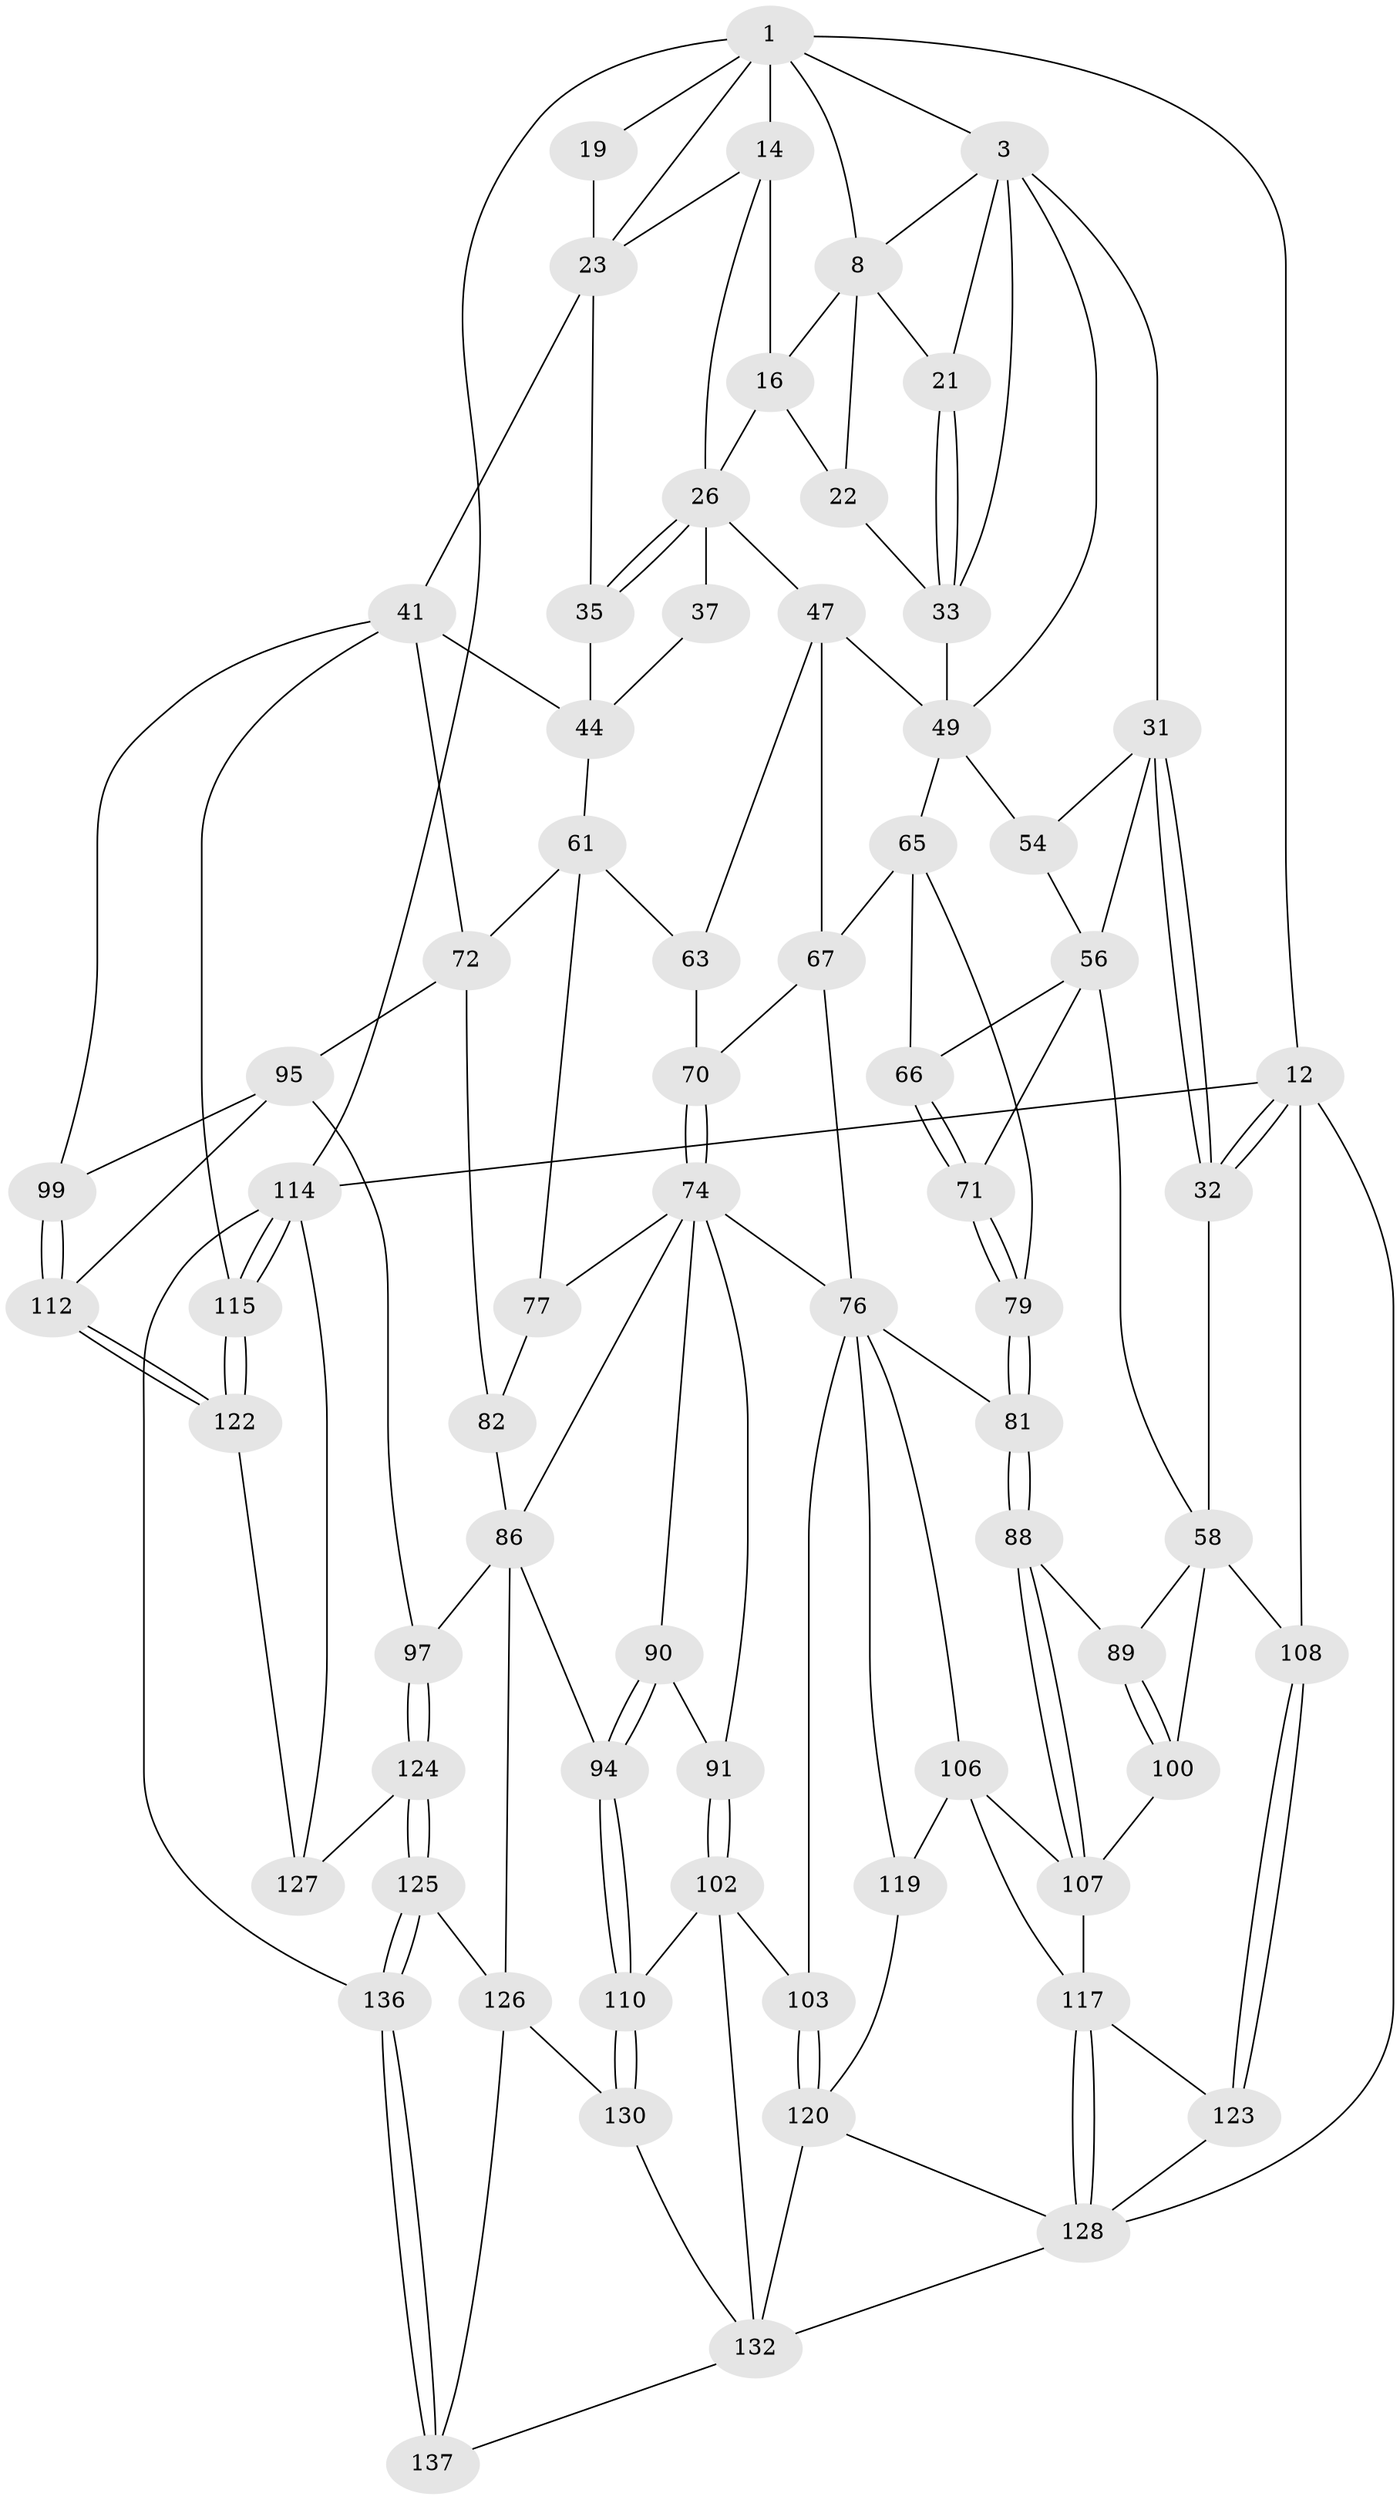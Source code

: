 // original degree distribution, {3: 0.014285714285714285, 4: 0.20714285714285716, 5: 0.5857142857142857, 6: 0.19285714285714287}
// Generated by graph-tools (version 1.1) at 2025/27/03/15/25 16:27:58]
// undirected, 70 vertices, 157 edges
graph export_dot {
graph [start="1"]
  node [color=gray90,style=filled];
  1 [pos="+0.3019338753784805+0",super="+2+6"];
  3 [pos="+0.1419109865050583+0.12638658881527562",super="+4+30"];
  8 [pos="+0.39455505521275025+0.0867775306309344",super="+9"];
  12 [pos="+0+0",super="+109"];
  14 [pos="+0.6881911701538636+0.026600212967936764",super="+15+25"];
  16 [pos="+0.4974464642796129+0.16399073105822093",super="+17"];
  19 [pos="+1+0"];
  21 [pos="+0.2458312576239534+0.1547923797194319"];
  22 [pos="+0.4008244315274277+0.18469490561707944"];
  23 [pos="+0.9125677776211655+0.1444303317350505",super="+40+24"];
  26 [pos="+0.6897574069934685+0.10900713123159973",super="+27"];
  31 [pos="+0.03814587891221562+0.204632021090126",super="+55"];
  32 [pos="+0+0.20668541096826554"];
  33 [pos="+0.2478506521535395+0.15859936780973605",super="+45"];
  35 [pos="+0.816496277051617+0.23680769207710378",super="+39"];
  37 [pos="+0.6513640071285309+0.30077433512749546"];
  41 [pos="+1+0.4613698527429322",super="+98+42"];
  44 [pos="+0.8180805730791827+0.32022533910398854",super="+60"];
  47 [pos="+0.4930902029154369+0.27421199533678814",super="+48+53"];
  49 [pos="+0.37052565949471206+0.24611273244136417",super="+51"];
  54 [pos="+0.188798522313186+0.3111904954634199"];
  56 [pos="+0.11347247963163395+0.3567169577242225",super="+64+57"];
  58 [pos="+0.07205856799076728+0.4793669798046034",super="+59"];
  61 [pos="+0.6496635893927909+0.4030761109462245",super="+62"];
  63 [pos="+0.5350437095071685+0.4017037353713164"];
  65 [pos="+0.2844249572300466+0.40298144859375457",super="+69"];
  66 [pos="+0.21035187805450745+0.4231009621182951"];
  67 [pos="+0.4033108976166276+0.376730398302574",super="+68"];
  70 [pos="+0.4719076612446042+0.4057314814118197"];
  71 [pos="+0.10988771182426221+0.4813224678016493"];
  72 [pos="+0.7451806269036395+0.45598241799603617",super="+73+83"];
  74 [pos="+0.43921419849086724+0.5463344044875971",super="+75+78"];
  76 [pos="+0.38247878494285675+0.5746401322784305",super="+80"];
  77 [pos="+0.5796970526877717+0.516175654377581"];
  79 [pos="+0.23097945739111458+0.5794030592201366"];
  81 [pos="+0.23470354762919213+0.5853045512668358"];
  82 [pos="+0.7038412299617379+0.49546612029998055",super="+84"];
  86 [pos="+0.6858079877152817+0.6228824646397993",super="+92"];
  88 [pos="+0.13085265197270096+0.682266500363678"];
  89 [pos="+0.07551999806773156+0.6187331752170813"];
  90 [pos="+0.5490330251010385+0.6091557145785598"];
  91 [pos="+0.4097426252043402+0.6604074840528407"];
  94 [pos="+0.5492753458023125+0.7550259509452493"];
  95 [pos="+0.8418898945959028+0.686148371495417",super="+96"];
  97 [pos="+0.8001139640198599+0.7632006459255638"];
  99 [pos="+1+0.6183587745841518"];
  100 [pos="+0+0.7002861530803518"];
  102 [pos="+0.4211679497482185+0.7909265878117647",super="+111"];
  103 [pos="+0.37889250851857575+0.7959647134971087"];
  106 [pos="+0.1349755033338068+0.7172887006279829",super="+116"];
  107 [pos="+0.130442610480682+0.7135477749214868",super="+113"];
  108 [pos="+0+1"];
  110 [pos="+0.4685806827138173+0.8042665677507526"];
  112 [pos="+0.8901832396712578+0.7883042309540752"];
  114 [pos="+1+1",super="+135"];
  115 [pos="+1+0.8891660874846763"];
  117 [pos="+0.11771928164797096+0.8502081347273024",super="+118"];
  119 [pos="+0.19108293931451395+0.847492022910324"];
  120 [pos="+0.2673541478889396+0.8846501933880888",super="+121+133"];
  122 [pos="+0.922925401939223+0.8202674390637825"];
  123 [pos="+0.031807076686541313+0.8277214463427115"];
  124 [pos="+0.7755381620223254+0.8700334047442096"];
  125 [pos="+0.7398543614816561+0.8997611955516617"];
  126 [pos="+0.6850232326840547+0.8960481235827144",super="+129"];
  127 [pos="+0.8662792199163555+0.9091375252283886"];
  128 [pos="+0.16488587622370576+0.935946526546021",super="+131"];
  130 [pos="+0.5084513923661879+0.8753755895177021"];
  132 [pos="+0.3843330905276762+0.9443856787160475",super="+134"];
  136 [pos="+0.9360967036223607+1"];
  137 [pos="+0.6369829606849307+1"];
  1 -- 3;
  1 -- 12 [weight=2];
  1 -- 114;
  1 -- 19 [weight=2];
  1 -- 23;
  1 -- 8;
  1 -- 14 [weight=2];
  3 -- 21;
  3 -- 33;
  3 -- 31;
  3 -- 8;
  3 -- 49;
  8 -- 21;
  8 -- 22;
  8 -- 16;
  12 -- 32;
  12 -- 32;
  12 -- 108;
  12 -- 114;
  12 -- 128;
  14 -- 16;
  14 -- 26;
  14 -- 23;
  16 -- 22;
  16 -- 26;
  19 -- 23;
  21 -- 33;
  21 -- 33;
  22 -- 33;
  23 -- 41;
  23 -- 35;
  26 -- 35 [weight=2];
  26 -- 35;
  26 -- 37 [weight=2];
  26 -- 47 [weight=2];
  31 -- 32;
  31 -- 32;
  31 -- 56;
  31 -- 54;
  32 -- 58;
  33 -- 49;
  35 -- 44;
  37 -- 44;
  41 -- 99;
  41 -- 115;
  41 -- 72 [weight=2];
  41 -- 44;
  44 -- 61;
  47 -- 49;
  47 -- 67;
  47 -- 63;
  49 -- 65;
  49 -- 54;
  54 -- 56;
  56 -- 66;
  56 -- 58;
  56 -- 71;
  58 -- 89;
  58 -- 108;
  58 -- 100;
  61 -- 72;
  61 -- 77;
  61 -- 63;
  63 -- 70;
  65 -- 66;
  65 -- 67;
  65 -- 79;
  66 -- 71;
  66 -- 71;
  67 -- 70;
  67 -- 76;
  70 -- 74;
  70 -- 74;
  71 -- 79;
  71 -- 79;
  72 -- 82 [weight=2];
  72 -- 95;
  74 -- 91;
  74 -- 76;
  74 -- 90;
  74 -- 77;
  74 -- 86;
  76 -- 81;
  76 -- 119;
  76 -- 103;
  76 -- 106;
  77 -- 82;
  79 -- 81;
  79 -- 81;
  81 -- 88;
  81 -- 88;
  82 -- 86;
  86 -- 97;
  86 -- 126;
  86 -- 94;
  88 -- 89;
  88 -- 107;
  88 -- 107;
  89 -- 100;
  89 -- 100;
  90 -- 91;
  90 -- 94;
  90 -- 94;
  91 -- 102;
  91 -- 102;
  94 -- 110;
  94 -- 110;
  95 -- 99;
  95 -- 112;
  95 -- 97;
  97 -- 124;
  97 -- 124;
  99 -- 112;
  99 -- 112;
  100 -- 107;
  102 -- 103;
  102 -- 110;
  102 -- 132;
  103 -- 120;
  103 -- 120;
  106 -- 107;
  106 -- 117;
  106 -- 119;
  107 -- 117;
  108 -- 123;
  108 -- 123;
  110 -- 130;
  110 -- 130;
  112 -- 122;
  112 -- 122;
  114 -- 115;
  114 -- 115;
  114 -- 136;
  114 -- 127;
  115 -- 122;
  115 -- 122;
  117 -- 128;
  117 -- 128;
  117 -- 123;
  119 -- 120;
  120 -- 132 [weight=2];
  120 -- 128;
  122 -- 127;
  123 -- 128;
  124 -- 125;
  124 -- 125;
  124 -- 127;
  125 -- 126;
  125 -- 136;
  125 -- 136;
  126 -- 137;
  126 -- 130;
  128 -- 132;
  130 -- 132;
  132 -- 137;
  136 -- 137;
  136 -- 137;
}
